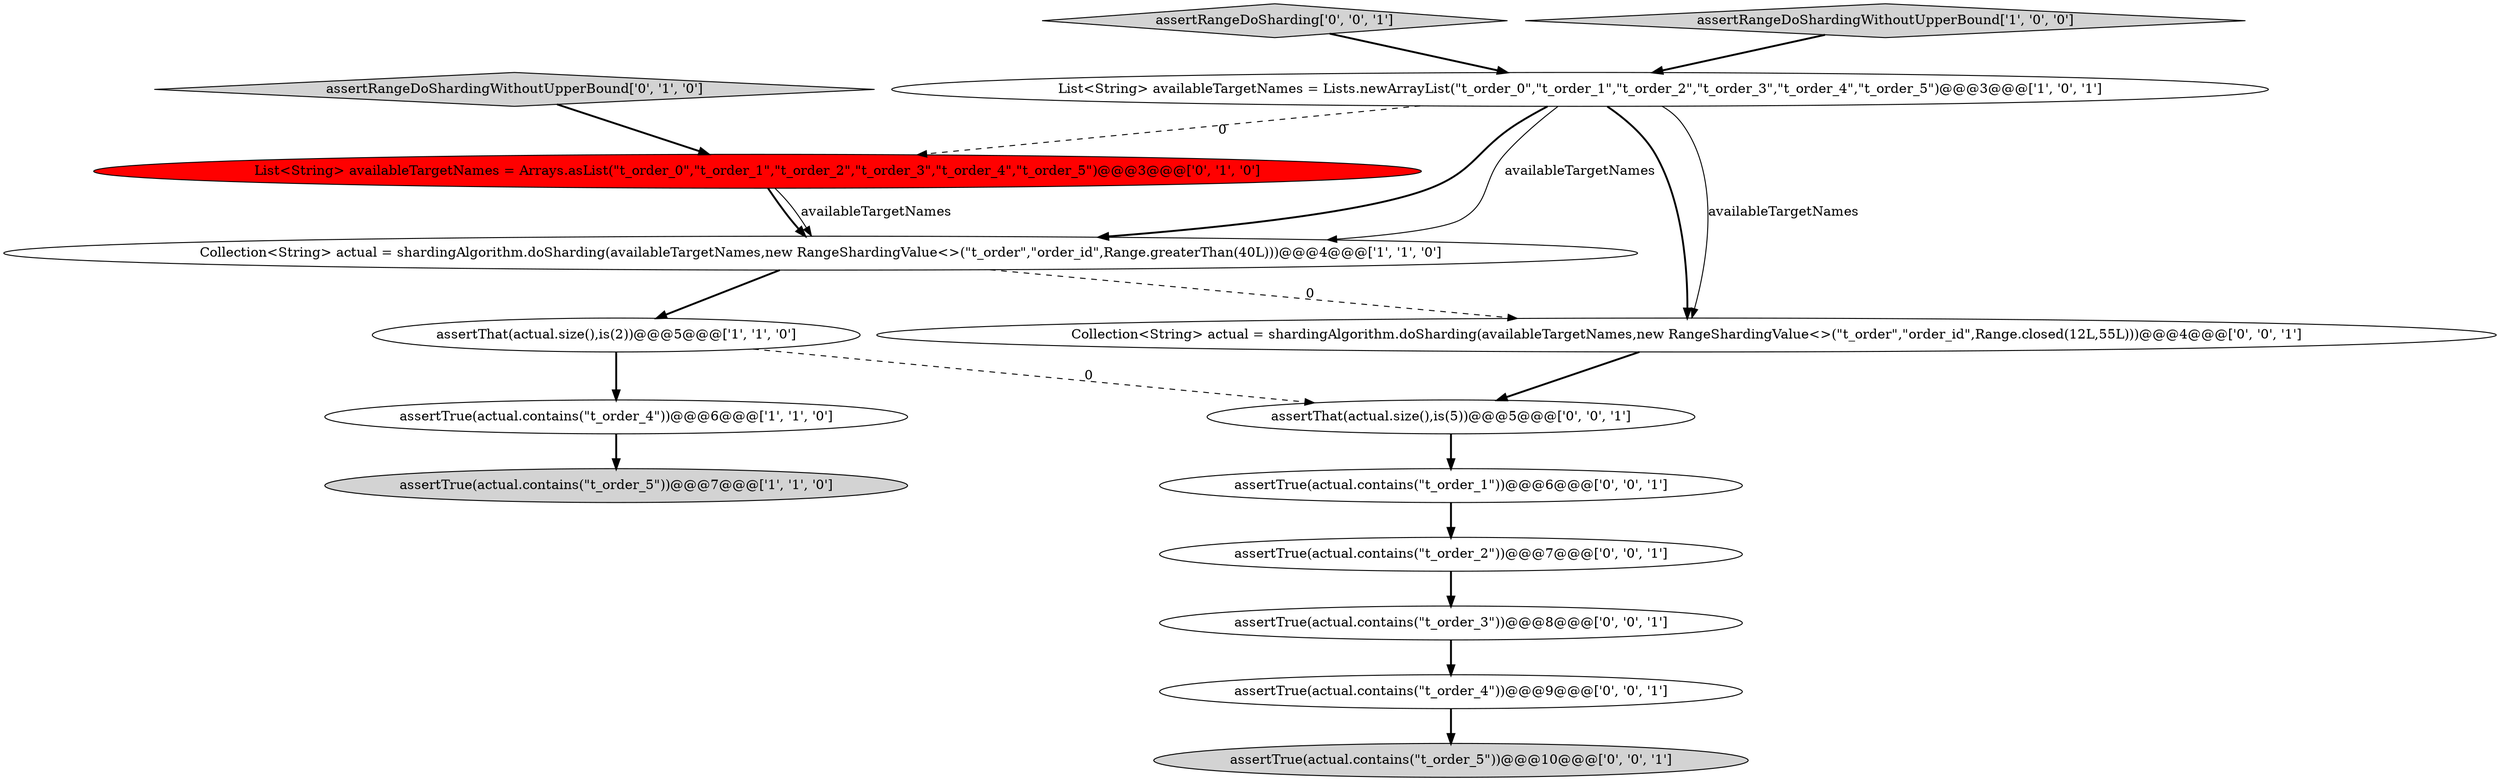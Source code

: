 digraph {
9 [style = filled, label = "assertThat(actual.size(),is(5))@@@5@@@['0', '0', '1']", fillcolor = white, shape = ellipse image = "AAA0AAABBB3BBB"];
13 [style = filled, label = "assertTrue(actual.contains(\"t_order_5\"))@@@10@@@['0', '0', '1']", fillcolor = lightgray, shape = ellipse image = "AAA0AAABBB3BBB"];
6 [style = filled, label = "List<String> availableTargetNames = Arrays.asList(\"t_order_0\",\"t_order_1\",\"t_order_2\",\"t_order_3\",\"t_order_4\",\"t_order_5\")@@@3@@@['0', '1', '0']", fillcolor = red, shape = ellipse image = "AAA1AAABBB2BBB"];
7 [style = filled, label = "assertRangeDoShardingWithoutUpperBound['0', '1', '0']", fillcolor = lightgray, shape = diamond image = "AAA0AAABBB2BBB"];
11 [style = filled, label = "assertTrue(actual.contains(\"t_order_2\"))@@@7@@@['0', '0', '1']", fillcolor = white, shape = ellipse image = "AAA0AAABBB3BBB"];
10 [style = filled, label = "assertTrue(actual.contains(\"t_order_1\"))@@@6@@@['0', '0', '1']", fillcolor = white, shape = ellipse image = "AAA0AAABBB3BBB"];
12 [style = filled, label = "assertTrue(actual.contains(\"t_order_3\"))@@@8@@@['0', '0', '1']", fillcolor = white, shape = ellipse image = "AAA0AAABBB3BBB"];
2 [style = filled, label = "List<String> availableTargetNames = Lists.newArrayList(\"t_order_0\",\"t_order_1\",\"t_order_2\",\"t_order_3\",\"t_order_4\",\"t_order_5\")@@@3@@@['1', '0', '1']", fillcolor = white, shape = ellipse image = "AAA0AAABBB1BBB"];
5 [style = filled, label = "assertTrue(actual.contains(\"t_order_4\"))@@@6@@@['1', '1', '0']", fillcolor = white, shape = ellipse image = "AAA0AAABBB1BBB"];
0 [style = filled, label = "Collection<String> actual = shardingAlgorithm.doSharding(availableTargetNames,new RangeShardingValue<>(\"t_order\",\"order_id\",Range.greaterThan(40L)))@@@4@@@['1', '1', '0']", fillcolor = white, shape = ellipse image = "AAA0AAABBB1BBB"];
8 [style = filled, label = "assertRangeDoSharding['0', '0', '1']", fillcolor = lightgray, shape = diamond image = "AAA0AAABBB3BBB"];
1 [style = filled, label = "assertTrue(actual.contains(\"t_order_5\"))@@@7@@@['1', '1', '0']", fillcolor = lightgray, shape = ellipse image = "AAA0AAABBB1BBB"];
15 [style = filled, label = "Collection<String> actual = shardingAlgorithm.doSharding(availableTargetNames,new RangeShardingValue<>(\"t_order\",\"order_id\",Range.closed(12L,55L)))@@@4@@@['0', '0', '1']", fillcolor = white, shape = ellipse image = "AAA0AAABBB3BBB"];
4 [style = filled, label = "assertThat(actual.size(),is(2))@@@5@@@['1', '1', '0']", fillcolor = white, shape = ellipse image = "AAA0AAABBB1BBB"];
3 [style = filled, label = "assertRangeDoShardingWithoutUpperBound['1', '0', '0']", fillcolor = lightgray, shape = diamond image = "AAA0AAABBB1BBB"];
14 [style = filled, label = "assertTrue(actual.contains(\"t_order_4\"))@@@9@@@['0', '0', '1']", fillcolor = white, shape = ellipse image = "AAA0AAABBB3BBB"];
2->0 [style = solid, label="availableTargetNames"];
2->15 [style = solid, label="availableTargetNames"];
0->15 [style = dashed, label="0"];
11->12 [style = bold, label=""];
6->0 [style = bold, label=""];
9->10 [style = bold, label=""];
5->1 [style = bold, label=""];
4->9 [style = dashed, label="0"];
2->0 [style = bold, label=""];
3->2 [style = bold, label=""];
8->2 [style = bold, label=""];
0->4 [style = bold, label=""];
15->9 [style = bold, label=""];
2->15 [style = bold, label=""];
7->6 [style = bold, label=""];
6->0 [style = solid, label="availableTargetNames"];
12->14 [style = bold, label=""];
2->6 [style = dashed, label="0"];
14->13 [style = bold, label=""];
4->5 [style = bold, label=""];
10->11 [style = bold, label=""];
}
